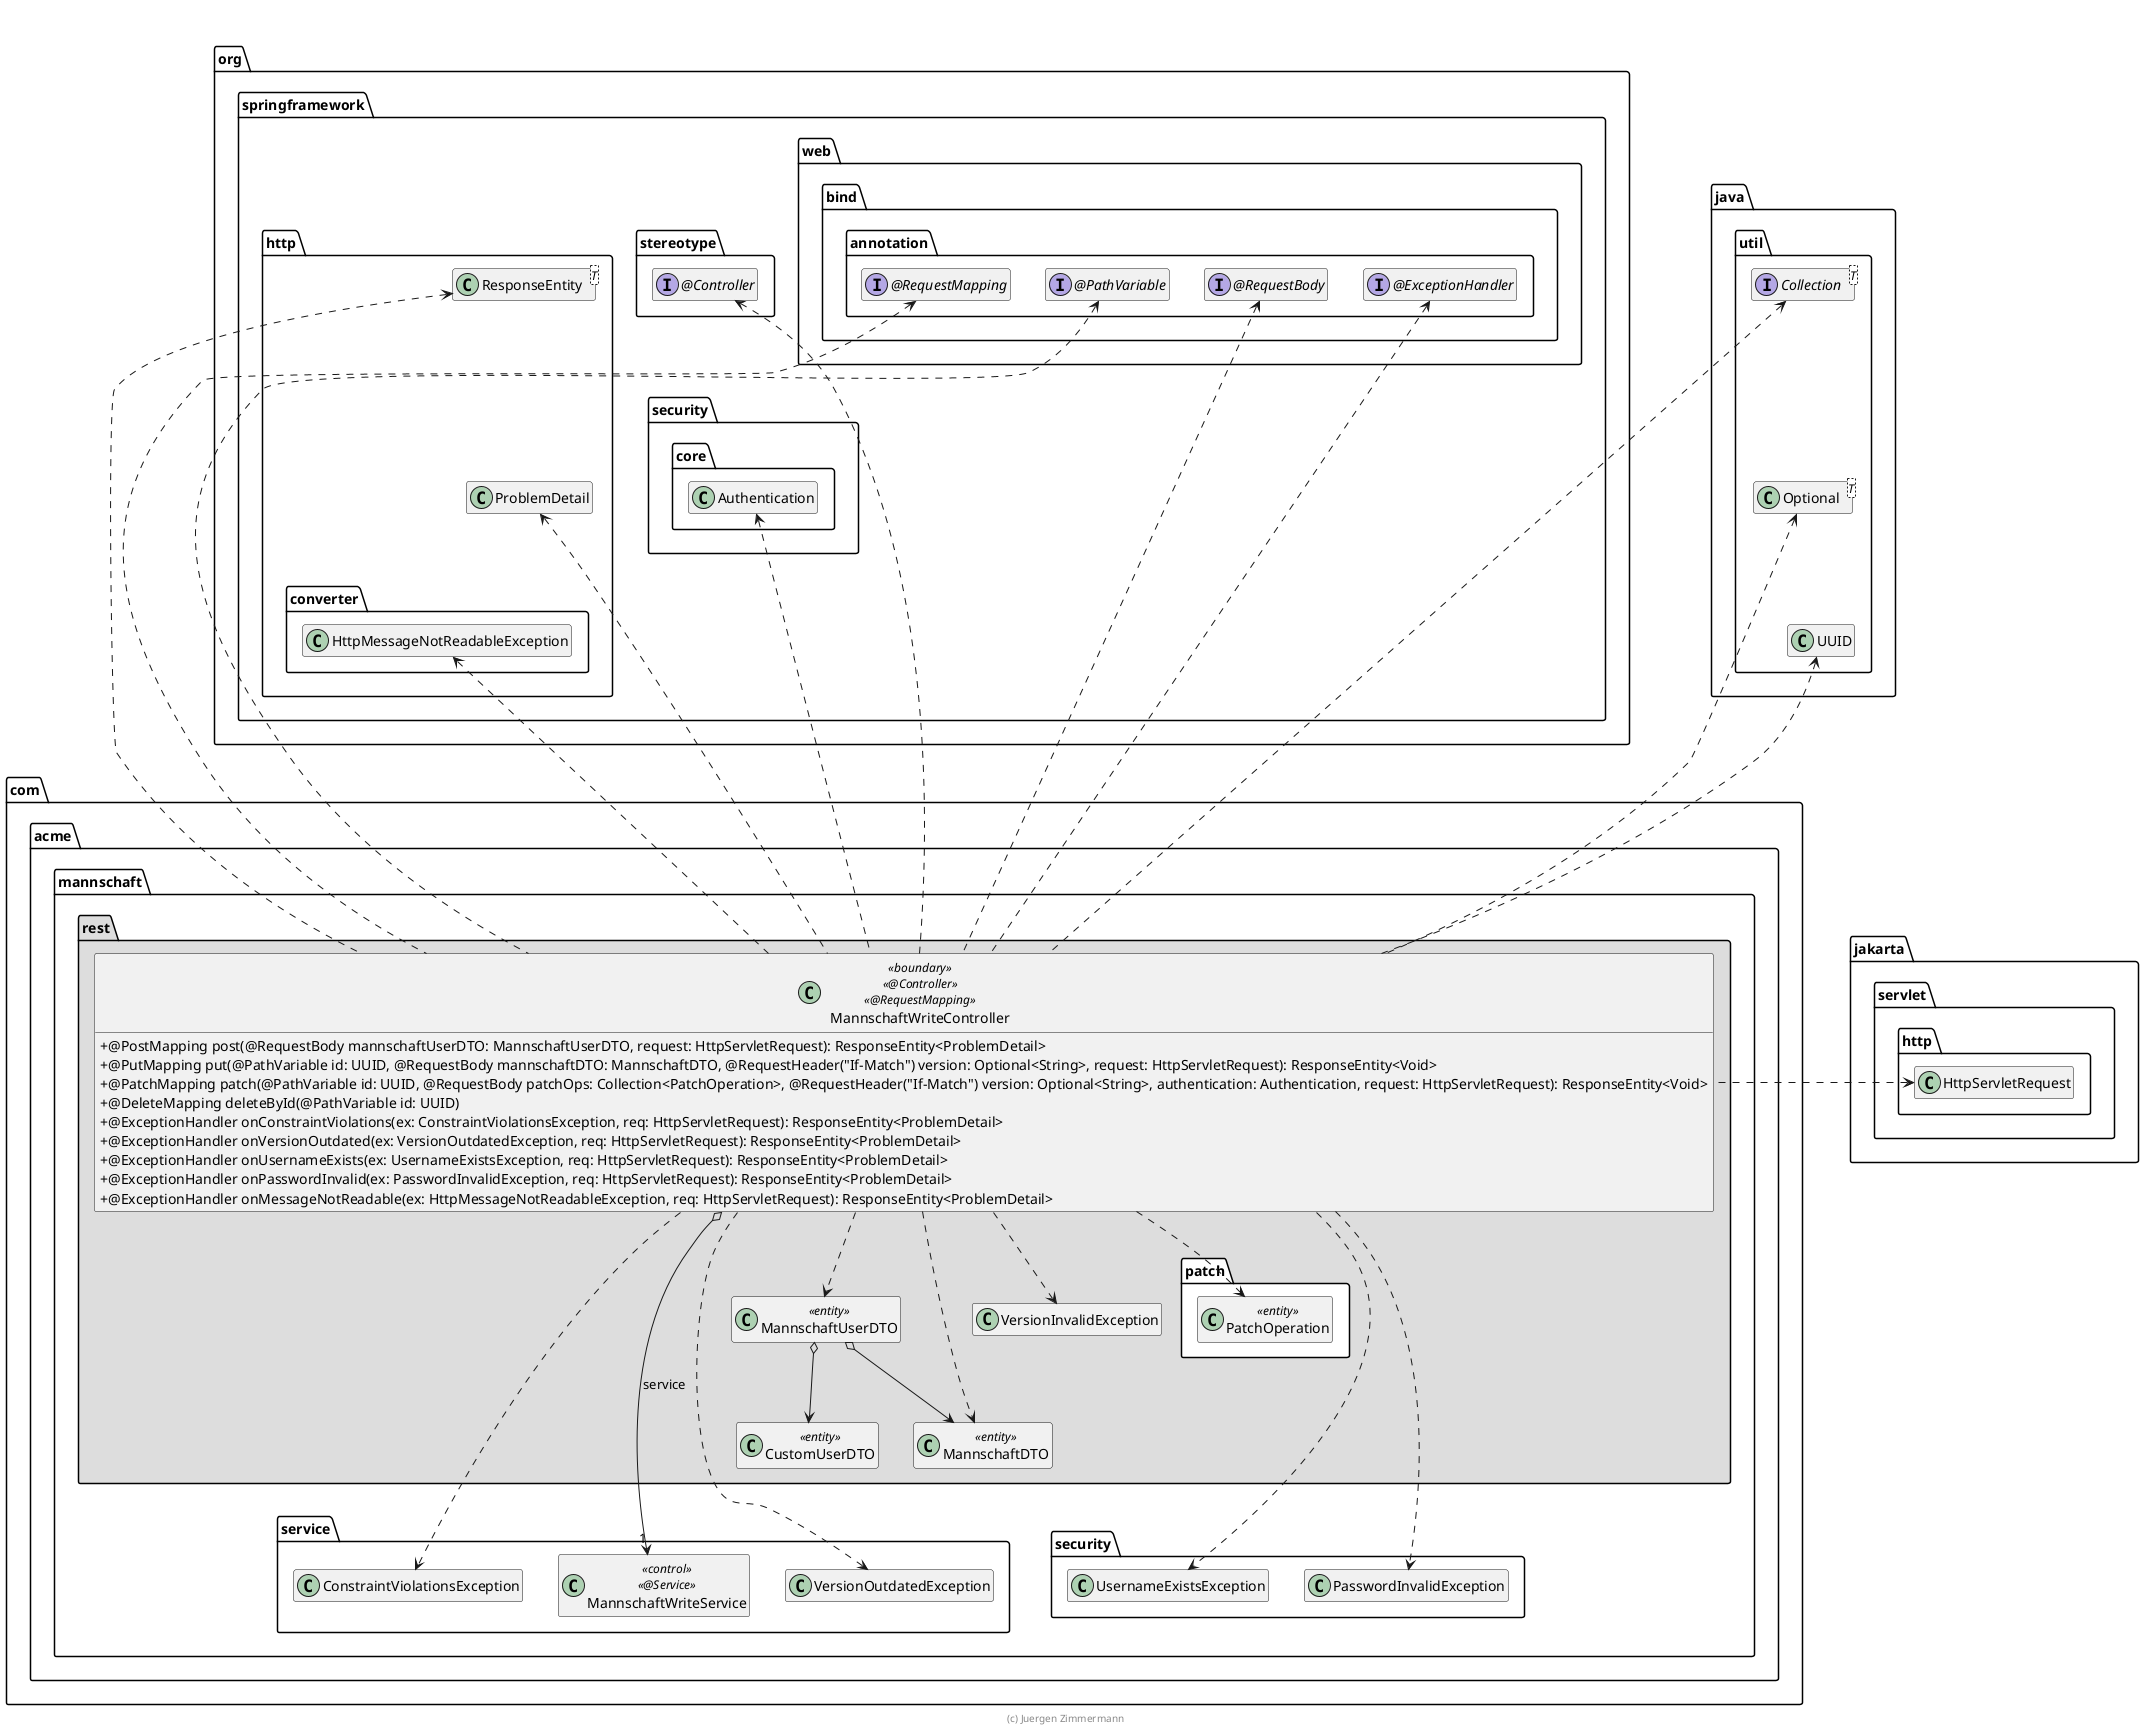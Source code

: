@startuml MannschaftHandler

skinparam classAttributeIconSize 0

package jakarta.servlet.http {
    class HttpServletRequest
}

package org.springframework {
    package stereotype {
        interface "@Controller" as Controller
    }

    package web.bind.annotation {
        interface "@RequestMapping" as RequestMapping
        interface "@PathVariable" as PathVariable
        interface "@RequestBody" as RequestBody
        interface "@ExceptionHandler" as ExceptionHandler

        RequestBody .left[hidden].> Controller
        ExceptionHandler .left[hidden].> Controller
    }

    package http {
        class ResponseEntity<T>
        class ProblemDetail

        package converter {
            class HttpMessageNotReadableException
        }

        ResponseEntity .[hidden].> ProblemDetail
        ResponseEntity .left[hidden].> Controller
        ProblemDetail .[hidden].> HttpMessageNotReadableException
    }

    package security.core {
        class Authentication

        ProblemDetail .right[hidden].> Authentication
    }
}

package java.util {
    interface Collection<T>
    class UUID
    class Optional<T>

    Collection .[hidden].> Optional
    Optional .[hidden].> UUID
    HttpServletRequest .up[hidden].> UUID
}

package com.acme.mannschaft {
    package service {
        class MannschaftWriteService << control >> << @Service >>

        class ConstraintViolationsException
        class VersionOutdatedException
    }

    package security {
        class UsernameExistsException
        class PasswordInvalidException
    }

    package rest #DDDDDD {
        package patch #FFFFFF {
            class PatchOperation <<entity>>
        }

        class MannschaftDTO <<entity>>
        class CustomUserDTO <<entity>>
        class MannschaftUserDTO <<entity>>
        MannschaftUserDTO o--> MannschaftDTO
        MannschaftUserDTO o--> CustomUserDTO
        MannschaftDTO .[hidden].> UUID
        MannschaftDTO .[hidden].> MannschaftWriteService

        class VersionInvalidException

        class MannschaftWriteController << boundary >> << @Controller >> << @RequestMapping >> {
            + @PostMapping post(@RequestBody mannschaftUserDTO: MannschaftUserDTO, request: HttpServletRequest): ResponseEntity<ProblemDetail>
            + @PutMapping put(@PathVariable id: UUID, @RequestBody mannschaftDTO: MannschaftDTO, @RequestHeader("If-Match") version: Optional<String>, request: HttpServletRequest): ResponseEntity<Void>
            + @PatchMapping patch(@PathVariable id: UUID, @RequestBody patchOps: Collection<PatchOperation>, @RequestHeader("If-Match") version: Optional<String>, authentication: Authentication, request: HttpServletRequest): ResponseEntity<Void>
            + @DeleteMapping deleteById(@PathVariable id: UUID)
            + @ExceptionHandler onConstraintViolations(ex: ConstraintViolationsException, req: HttpServletRequest): ResponseEntity<ProblemDetail>
            + @ExceptionHandler onVersionOutdated(ex: VersionOutdatedException, req: HttpServletRequest): ResponseEntity<ProblemDetail>
            + @ExceptionHandler onUsernameExists(ex: UsernameExistsException, req: HttpServletRequest): ResponseEntity<ProblemDetail>
            + @ExceptionHandler onPasswordInvalid(ex: PasswordInvalidException, req: HttpServletRequest): ResponseEntity<ProblemDetail>
            + @ExceptionHandler onMessageNotReadable(ex: HttpMessageNotReadableException, req: HttpServletRequest): ResponseEntity<ProblemDetail>
        }

        MannschaftWriteController o-right-> "1" MannschaftWriteService : service
        MannschaftWriteController ..> MannschaftUserDTO
        MannschaftWriteController ..> MannschaftDTO
        MannschaftWriteController .up.> UUID
        MannschaftWriteController .up.> Optional
        MannschaftWriteController .up.> Collection
        MannschaftWriteController ..> ConstraintViolationsException
        MannschaftWriteController ..> VersionOutdatedException
        MannschaftWriteController ..> UsernameExistsException
        MannschaftWriteController ..> PasswordInvalidException
        MannschaftWriteController .up.> HttpMessageNotReadableException
        MannschaftWriteController ..> VersionInvalidException
        MannschaftWriteController ..> PatchOperation

        MannschaftWriteController .up.> HttpServletRequest
        MannschaftWriteController .up.> ResponseEntity
        MannschaftWriteController .up.> Authentication
        MannschaftWriteController .up.> ProblemDetail

        MannschaftWriteController .up.> Controller
        MannschaftWriteController .up.> RequestMapping
        MannschaftWriteController .up.> PathVariable
        MannschaftWriteController .up.> RequestBody
        MannschaftWriteController .up.> ExceptionHandler

        MannschaftDTO .[hidden].> UsernameExistsException
    }
}

hide empty members

footer (c) Juergen Zimmermann

@enduml
